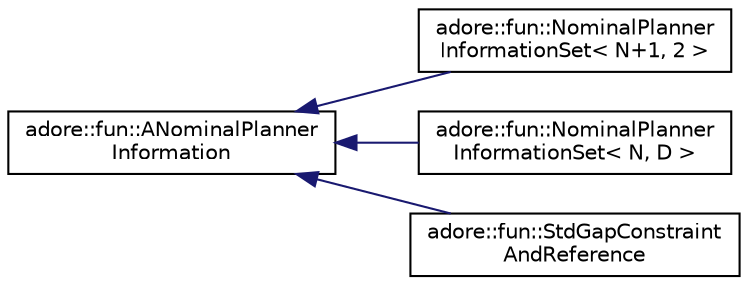 digraph "Graphical Class Hierarchy"
{
 // LATEX_PDF_SIZE
  edge [fontname="Helvetica",fontsize="10",labelfontname="Helvetica",labelfontsize="10"];
  node [fontname="Helvetica",fontsize="10",shape=record];
  rankdir="LR";
  Node0 [label="adore::fun::ANominalPlanner\lInformation",height=0.2,width=0.4,color="black", fillcolor="white", style="filled",URL="$classadore_1_1fun_1_1ANominalPlannerInformation.html",tooltip=" "];
  Node0 -> Node1 [dir="back",color="midnightblue",fontsize="10",style="solid",fontname="Helvetica"];
  Node1 [label="adore::fun::NominalPlanner\lInformationSet\< N+1, 2 \>",height=0.2,width=0.4,color="black", fillcolor="white", style="filled",URL="$classadore_1_1fun_1_1NominalPlannerInformationSet.html",tooltip=" "];
  Node0 -> Node2 [dir="back",color="midnightblue",fontsize="10",style="solid",fontname="Helvetica"];
  Node2 [label="adore::fun::NominalPlanner\lInformationSet\< N, D \>",height=0.2,width=0.4,color="black", fillcolor="white", style="filled",URL="$classadore_1_1fun_1_1NominalPlannerInformationSet.html",tooltip=" "];
  Node0 -> Node3 [dir="back",color="midnightblue",fontsize="10",style="solid",fontname="Helvetica"];
  Node3 [label="adore::fun::StdGapConstraint\lAndReference",height=0.2,width=0.4,color="black", fillcolor="white", style="filled",URL="$classadore_1_1fun_1_1StdGapConstraintAndReference.html",tooltip=" "];
}
